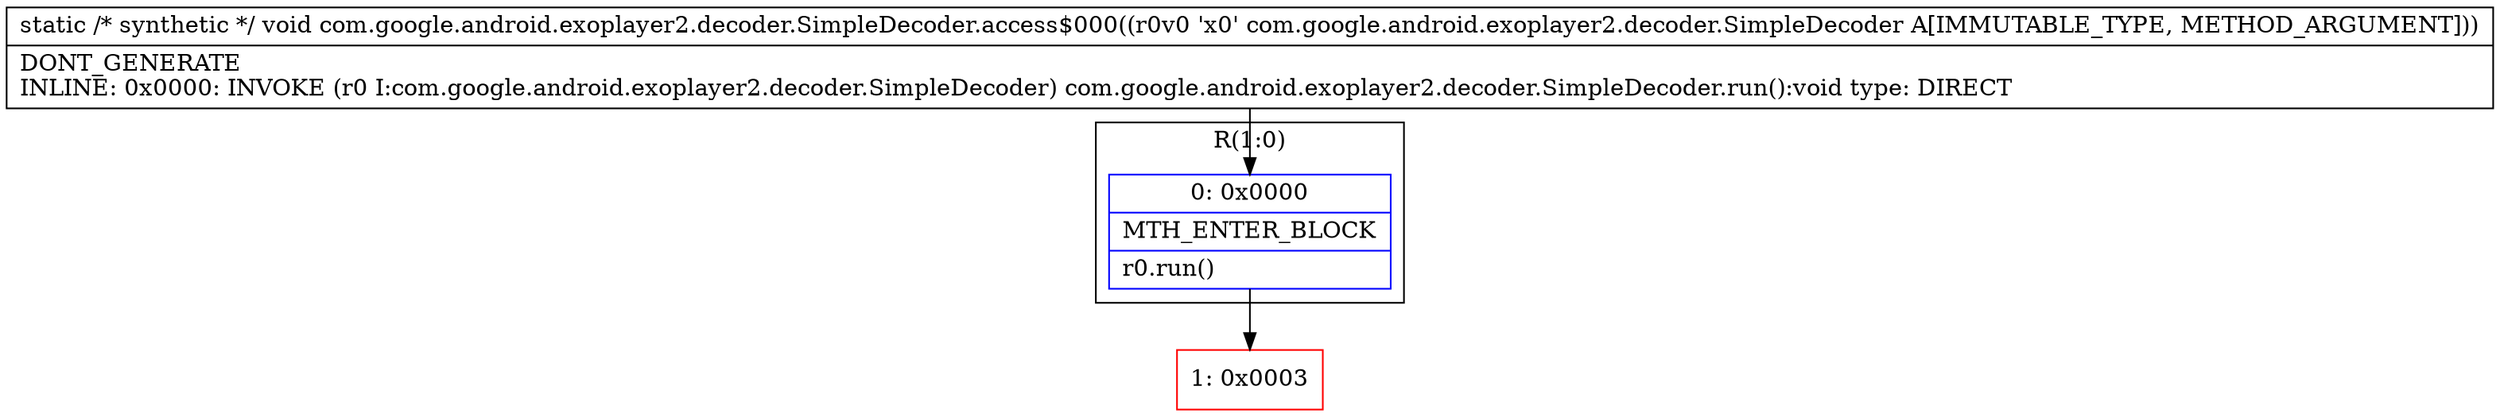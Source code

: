 digraph "CFG forcom.google.android.exoplayer2.decoder.SimpleDecoder.access$000(Lcom\/google\/android\/exoplayer2\/decoder\/SimpleDecoder;)V" {
subgraph cluster_Region_843497285 {
label = "R(1:0)";
node [shape=record,color=blue];
Node_0 [shape=record,label="{0\:\ 0x0000|MTH_ENTER_BLOCK\l|r0.run()\l}"];
}
Node_1 [shape=record,color=red,label="{1\:\ 0x0003}"];
MethodNode[shape=record,label="{static \/* synthetic *\/ void com.google.android.exoplayer2.decoder.SimpleDecoder.access$000((r0v0 'x0' com.google.android.exoplayer2.decoder.SimpleDecoder A[IMMUTABLE_TYPE, METHOD_ARGUMENT]))  | DONT_GENERATE\lINLINE: 0x0000: INVOKE  (r0 I:com.google.android.exoplayer2.decoder.SimpleDecoder) com.google.android.exoplayer2.decoder.SimpleDecoder.run():void type: DIRECT\l}"];
MethodNode -> Node_0;
Node_0 -> Node_1;
}

